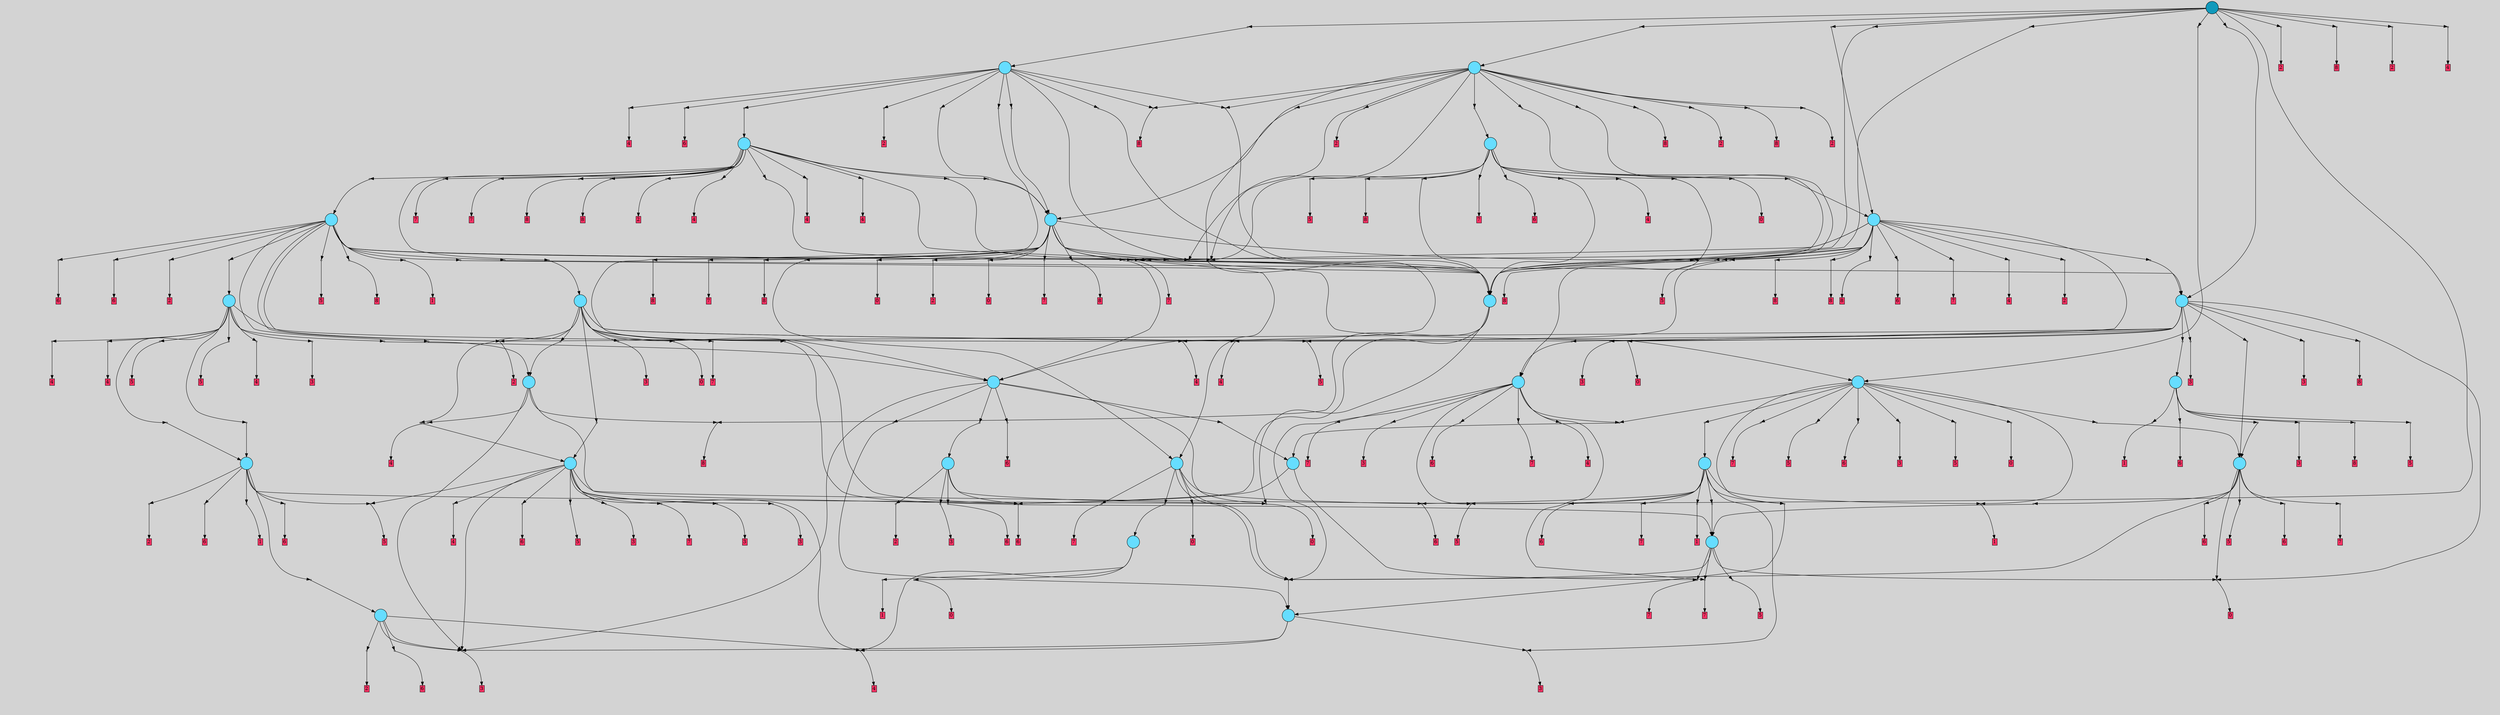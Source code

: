 // File exported with GEGELATI v1.3.1
// On the 2024-07-09 15:54:34
// With the MARL::MarlTPGGraphDotExporter
digraph{
	graph[pad = "0.212, 0.055" bgcolor = lightgray]
	node[shape=circle style = filled label = ""]
		T0 [fillcolor="#66ddff"]
		T6 [fillcolor="#66ddff"]
		T8 [fillcolor="#66ddff"]
		T15 [fillcolor="#66ddff"]
		T20 [fillcolor="#66ddff"]
		T59 [fillcolor="#66ddff"]
		T96 [fillcolor="#66ddff"]
		T248 [fillcolor="#66ddff"]
		T355 [fillcolor="#66ddff"]
		T425 [fillcolor="#66ddff"]
		T531 [fillcolor="#66ddff"]
		T646 [fillcolor="#66ddff"]
		T812 [fillcolor="#66ddff"]
		T862 [fillcolor="#66ddff"]
		T983 [fillcolor="#66ddff"]
		T1107 [fillcolor="#66ddff"]
		T1118 [fillcolor="#66ddff"]
		T1148 [fillcolor="#66ddff"]
		T1339 [fillcolor="#66ddff"]
		T1538 [fillcolor="#66ddff"]
		T2433 [fillcolor="#66ddff"]
		T2463 [fillcolor="#66ddff"]
		T2560 [fillcolor="#66ddff"]
		T2910 [fillcolor="#66ddff"]
		T3289 [fillcolor="#66ddff"]
		T4169 [fillcolor="#66ddff"]
		T4476 [fillcolor="#66ddff"]
		T4740 [fillcolor="#1199bb"]
		P52054 [fillcolor="#cccccc" shape=point] //
		I52054 [shape=box style=invis label="0|3&4|2#1|4&#92;n"]
		P52054 -> I52054[style=invis]
		A34014 [fillcolor="#ff3366" shape=box margin=0.03 width=0 height=0 label="0"]
		T0 -> P52054 -> A34014
		P52055 [fillcolor="#cccccc" shape=point] //
		I52055 [shape=box style=invis label="8|0&1|0#2|0&#92;n1|7&4|5#4|2&#92;n5|3&1|1#0|2&#92;n6|2&3|6#3|1&#92;n6|7&2|4#0|4&#92;n8|5&1|2#2|0&#92;n5|5&4|3#2|2&#92;n1|2&1|1#2|3&#92;n"]
		P52055 -> I52055[style=invis]
		A34015 [fillcolor="#ff3366" shape=box margin=0.03 width=0 height=0 label="1"]
		T0 -> P52055 -> A34015
		P52056 [fillcolor="#cccccc" shape=point] //
		I52056 [shape=box style=invis label="3|0&0|2#3|5&#92;n"]
		P52056 -> I52056[style=invis]
		A34016 [fillcolor="#ff3366" shape=box margin=0.03 width=0 height=0 label="6"]
		T6 -> P52056 -> A34016
		P52057 [fillcolor="#cccccc" shape=point] //
		I52057 [shape=box style=invis label="8|6&2|7#0|7&#92;n6|6&0|5#3|7&#92;n8|6&4|6#1|4&#92;n5|3&0|3#1|5&#92;n0|5&1|5#0|6&#92;n2|1&0|0#3|0&#92;n7|1&3|2#2|2&#92;n7|4&4|0#3|6&#92;n"]
		P52057 -> I52057[style=invis]
		A34017 [fillcolor="#ff3366" shape=box margin=0.03 width=0 height=0 label="7"]
		T6 -> P52057 -> A34017
		P52058 [fillcolor="#cccccc" shape=point] //
		I52058 [shape=box style=invis label="2|1&4|5#0|0&#92;n2|6&4|1#2|2&#92;n2|2&0|6#3|0&#92;n4|5&3|1#0|6&#92;n6|4&2|2#0|7&#92;n6|2&4|5#0|7&#92;n3|6&0|6#4|4&#92;n"]
		P52058 -> I52058[style=invis]
		A34018 [fillcolor="#ff3366" shape=box margin=0.03 width=0 height=0 label="8"]
		T8 -> P52058 -> A34018
		P52059 [fillcolor="#cccccc" shape=point] //
		I52059 [shape=box style=invis label="4|1&4|2#0|6&#92;n1|6&2|3#4|0&#92;n7|5&4|0#2|7&#92;n"]
		P52059 -> I52059[style=invis]
		A34019 [fillcolor="#ff3366" shape=box margin=0.03 width=0 height=0 label="0"]
		T8 -> P52059 -> A34019
		P52060 [fillcolor="#cccccc" shape=point] //
		I52060 [shape=box style=invis label="6|7&4|7#4|2&#92;n6|1&3|3#4|2&#92;n4|2&1|7#0|2&#92;n"]
		P52060 -> I52060[style=invis]
		A34020 [fillcolor="#ff3366" shape=box margin=0.03 width=0 height=0 label="4"]
		T0 -> P52060 -> A34020
		T8 -> P52056
		P52061 [fillcolor="#cccccc" shape=point] //
		I52061 [shape=box style=invis label="4|1&1|6#3|3&#92;n5|6&4|7#1|2&#92;n6|4&1|4#3|7&#92;n3|4&0|5#0|1&#92;n7|5&3|6#1|3&#92;n0|6&0|4#0|7&#92;n2|6&0|6#0|5&#92;n5|0&2|4#1|1&#92;n7|2&3|4#1|4&#92;n"]
		P52061 -> I52061[style=invis]
		A34021 [fillcolor="#ff3366" shape=box margin=0.03 width=0 height=0 label="2"]
		T15 -> P52061 -> A34021
		P52062 [fillcolor="#cccccc" shape=point] //
		I52062 [shape=box style=invis label="3|7&4|5#2|7&#92;n1|1&0|6#0|3&#92;n8|6&0|4#4|4&#92;n"]
		P52062 -> I52062[style=invis]
		A34022 [fillcolor="#ff3366" shape=box margin=0.03 width=0 height=0 label="3"]
		T15 -> P52062 -> A34022
		T15 -> P52062
		T15 -> P52060
		P52063 [fillcolor="#cccccc" shape=point] //
		I52063 [shape=box style=invis label="1|0&0|2#3|5&#92;n"]
		P52063 -> I52063[style=invis]
		A34023 [fillcolor="#ff3366" shape=box margin=0.03 width=0 height=0 label="6"]
		T15 -> P52063 -> A34023
		T20 -> P52058
		T20 -> P52056
		P52064 [fillcolor="#cccccc" shape=point] //
		I52064 [shape=box style=invis label="5|1&3|3#4|2&#92;n6|7&4|7#4|2&#92;n"]
		P52064 -> I52064[style=invis]
		A34024 [fillcolor="#ff3366" shape=box margin=0.03 width=0 height=0 label="4"]
		T20 -> P52064 -> A34024
		T20 -> P52062
		T59 -> P52059
		T59 -> P52056
		P52065 [fillcolor="#cccccc" shape=point] //
		I52065 [shape=box style=invis label="3|6&1|1#3|0&#92;n"]
		P52065 -> I52065[style=invis]
		A34025 [fillcolor="#ff3366" shape=box margin=0.03 width=0 height=0 label="2"]
		T59 -> P52065 -> A34025
		P52066 [fillcolor="#cccccc" shape=point] //
		I52066 [shape=box style=invis label="8|5&1|1#1|1&#92;n8|6&0|6#4|4&#92;n1|1&0|6#0|3&#92;n"]
		P52066 -> I52066[style=invis]
		A34026 [fillcolor="#ff3366" shape=box margin=0.03 width=0 height=0 label="3"]
		T59 -> P52066 -> A34026
		P52067 [fillcolor="#cccccc" shape=point] //
		I52067 [shape=box style=invis label="5|0&0|2#3|5&#92;n"]
		P52067 -> I52067[style=invis]
		A34027 [fillcolor="#ff3366" shape=box margin=0.03 width=0 height=0 label="6"]
		T59 -> P52067 -> A34027
		P52068 [fillcolor="#cccccc" shape=point] //
		I52068 [shape=box style=invis label="5|2&2|2#2|2&#92;n7|4&1|3#4|5&#92;n"]
		P52068 -> I52068[style=invis]
		A34028 [fillcolor="#ff3366" shape=box margin=0.03 width=0 height=0 label="3"]
		T96 -> P52068 -> A34028
		T96 -> P52060
		T96 -> P52062
		P52069 [fillcolor="#cccccc" shape=point] //
		I52069 [shape=box style=invis label="5|0&2|3#3|7&#92;n1|1&0|6#0|3&#92;n3|7&4|5#2|7&#92;n8|6&0|4#4|4&#92;n"]
		P52069 -> I52069[style=invis]
		T248 -> P52069 -> T96
		P52070 [fillcolor="#cccccc" shape=point] //
		I52070 [shape=box style=invis label="4|7&0|5#2|4&#92;n3|0&4|4#2|3&#92;n7|6&2|4#1|0&#92;n7|4&3|2#0|0&#92;n7|1&3|0#0|4&#92;n1|2&2|3#2|0&#92;n"]
		P52070 -> I52070[style=invis]
		T248 -> P52070 -> T59
		P52071 [fillcolor="#cccccc" shape=point] //
		I52071 [shape=box style=invis label="4|1&1|6#3|3&#92;n5|6&3|4#1|2&#92;n3|4&0|5#0|1&#92;n7|5&3|6#1|3&#92;n7|2&3|4#1|4&#92;n2|6&0|6#0|5&#92;n3|6&1|4#2|6&#92;n0|6&0|4#0|7&#92;n5|0&2|4#1|1&#92;n"]
		P52071 -> I52071[style=invis]
		T248 -> P52071 -> T6
		T248 -> P52059
		P52072 [fillcolor="#cccccc" shape=point] //
		I52072 [shape=box style=invis label="7|0&1|6#4|2&#92;n3|7&1|0#1|2&#92;n3|3&0|0#0|4&#92;n0|3&1|4#2|7&#92;n8|6&0|4#2|0&#92;n"]
		P52072 -> I52072[style=invis]
		A34029 [fillcolor="#ff3366" shape=box margin=0.03 width=0 height=0 label="6"]
		T248 -> P52072 -> A34029
		T248 -> P52062
		P52073 [fillcolor="#cccccc" shape=point] //
		I52073 [shape=box style=invis label="2|4&1|2#3|2&#92;n3|0&2|7#3|5&#92;n"]
		P52073 -> I52073[style=invis]
		A34030 [fillcolor="#ff3366" shape=box margin=0.03 width=0 height=0 label="6"]
		T355 -> P52073 -> A34030
		P52074 [fillcolor="#cccccc" shape=point] //
		I52074 [shape=box style=invis label="7|0&2|1#3|1&#92;n3|0&0|2#3|5&#92;n"]
		P52074 -> I52074[style=invis]
		A34031 [fillcolor="#ff3366" shape=box margin=0.03 width=0 height=0 label="2"]
		T355 -> P52074 -> A34031
		P52075 [fillcolor="#cccccc" shape=point] //
		I52075 [shape=box style=invis label="3|2&0|6#4|5&#92;n0|0&0|5#4|7&#92;n3|7&0|2#3|1&#92;n6|7&3|3#2|4&#92;n"]
		P52075 -> I52075[style=invis]
		A34032 [fillcolor="#ff3366" shape=box margin=0.03 width=0 height=0 label="6"]
		T355 -> P52075 -> A34032
		P52076 [fillcolor="#cccccc" shape=point] //
		I52076 [shape=box style=invis label="0|0&2|1#0|2&#92;n4|7&4|0#0|5&#92;n3|4&3|1#4|4&#92;n3|2&1|1#4|3&#92;n4|3&1|6#4|6&#92;n8|1&3|1#2|1&#92;n"]
		P52076 -> I52076[style=invis]
		T355 -> P52076 -> T15
		T355 -> P52059
		P52077 [fillcolor="#cccccc" shape=point] //
		I52077 [shape=box style=invis label="4|3&1|6#4|6&#92;n0|0&2|6#0|2&#92;n8|1&0|3#0|1&#92;n4|7&4|0#0|5&#92;n3|4&3|1#4|4&#92;n0|0&3|3#2|5&#92;n8|1&4|1#2|1&#92;n"]
		P52077 -> I52077[style=invis]
		A34033 [fillcolor="#ff3366" shape=box margin=0.03 width=0 height=0 label="5"]
		T355 -> P52077 -> A34033
		P52078 [fillcolor="#cccccc" shape=point] //
		I52078 [shape=box style=invis label="7|4&4|7#0|0&#92;n3|7&4|5#3|3&#92;n4|2&3|0#4|4&#92;n0|6&1|6#3|2&#92;n2|0&1|6#3|1&#92;n6|5&2|1#2|1&#92;n"]
		P52078 -> I52078[style=invis]
		A34034 [fillcolor="#ff3366" shape=box margin=0.03 width=0 height=0 label="1"]
		T355 -> P52078 -> A34034
		P52079 [fillcolor="#cccccc" shape=point] //
		I52079 [shape=box style=invis label="4|0&0|2#3|5&#92;n5|6&0|1#3|2&#92;n"]
		P52079 -> I52079[style=invis]
		A34035 [fillcolor="#ff3366" shape=box margin=0.03 width=0 height=0 label="6"]
		T425 -> P52079 -> A34035
		P52080 [fillcolor="#cccccc" shape=point] //
		I52080 [shape=box style=invis label="4|6&1|1#3|3&#92;n3|1&2|6#0|5&#92;n1|6&2|5#2|0&#92;n8|0&0|4#0|4&#92;n1|3&0|6#2|3&#92;n"]
		P52080 -> I52080[style=invis]
		A34036 [fillcolor="#ff3366" shape=box margin=0.03 width=0 height=0 label="3"]
		T425 -> P52080 -> A34036
		P52081 [fillcolor="#cccccc" shape=point] //
		I52081 [shape=box style=invis label="7|1&1|6#2|7&#92;n8|6&2|7#1|3&#92;n0|3&3|2#4|4&#92;n7|4&4|6#1|0&#92;n5|2&2|2#1|3&#92;n1|0&2|1#2|1&#92;n"]
		P52081 -> I52081[style=invis]
		A34037 [fillcolor="#ff3366" shape=box margin=0.03 width=0 height=0 label="5"]
		T425 -> P52081 -> A34037
		P52082 [fillcolor="#cccccc" shape=point] //
		I52082 [shape=box style=invis label="6|1&3|3#1|1&#92;n6|5&2|5#4|7&#92;n5|5&3|6#1|2&#92;n4|0&3|0#1|2&#92;n3|3&2|4#3|7&#92;n3|5&1|4#2|6&#92;n"]
		P52082 -> I52082[style=invis]
		A34038 [fillcolor="#ff3366" shape=box margin=0.03 width=0 height=0 label="7"]
		T425 -> P52082 -> A34038
		P52083 [fillcolor="#cccccc" shape=point] //
		I52083 [shape=box style=invis label="3|2&4|5#1|0&#92;n"]
		P52083 -> I52083[style=invis]
		A34039 [fillcolor="#ff3366" shape=box margin=0.03 width=0 height=0 label="4"]
		T425 -> P52083 -> A34039
		P52084 [fillcolor="#cccccc" shape=point] //
		I52084 [shape=box style=invis label="4|1&1|6#3|3&#92;n5|6&3|7#1|2&#92;n6|4&1|4#3|7&#92;n3|4&0|5#0|1&#92;n7|2&3|6#1|3&#92;n7|2&3|4#1|4&#92;n1|1&2|2#0|4&#92;n5|0&2|4#1|1&#92;n0|6&0|4#0|7&#92;n2|6&0|6#0|5&#92;n"]
		P52084 -> I52084[style=invis]
		T425 -> P52084 -> T6
		P52085 [fillcolor="#cccccc" shape=point] //
		I52085 [shape=box style=invis label="1|0&3|1#2|4&#92;n0|5&1|5#1|6&#92;n5|3&0|3#1|2&#92;n8|6&2|7#0|7&#92;n6|1&0|0#3|0&#92;n6|6&0|5#3|7&#92;n7|4&4|0#3|6&#92;n"]
		P52085 -> I52085[style=invis]
		A34040 [fillcolor="#ff3366" shape=box margin=0.03 width=0 height=0 label="7"]
		T425 -> P52085 -> A34040
		P52086 [fillcolor="#cccccc" shape=point] //
		I52086 [shape=box style=invis label="7|4&4|0#3|6&#92;n5|6&4|6#1|4&#92;n4|2&1|5#3|2&#92;n8|6&2|7#0|2&#92;n0|3&0|0#3|7&#92;n5|0&3|1#0|4&#92;n6|1&3|2#2|2&#92;n6|5&1|5#0|4&#92;n6|2&4|2#2|6&#92;n"]
		P52086 -> I52086[style=invis]
		A34041 [fillcolor="#ff3366" shape=box margin=0.03 width=0 height=0 label="7"]
		T425 -> P52086 -> A34041
		P52087 [fillcolor="#cccccc" shape=point] //
		I52087 [shape=box style=invis label="2|0&2|5#4|3&#92;n0|5&0|0#1|5&#92;n"]
		P52087 -> I52087[style=invis]
		T425 -> P52087 -> T96
		T531 -> P52077
		T531 -> P52062
		P52088 [fillcolor="#cccccc" shape=point] //
		I52088 [shape=box style=invis label="6|0&2|7#3|2&#92;n7|1&2|0#0|7&#92;n3|5&3|6#1|2&#92;n2|7&0|5#1|4&#92;n"]
		P52088 -> I52088[style=invis]
		A34042 [fillcolor="#ff3366" shape=box margin=0.03 width=0 height=0 label="6"]
		T531 -> P52088 -> A34042
		P52089 [fillcolor="#cccccc" shape=point] //
		I52089 [shape=box style=invis label="4|3&1|6#4|6&#92;n8|1&2|5#1|6&#92;n0|0&2|6#0|2&#92;n8|1&0|3#0|1&#92;n4|7&4|0#0|5&#92;n0|0&3|3#2|5&#92;n3|4&3|1#4|4&#92;n"]
		P52089 -> I52089[style=invis]
		A34043 [fillcolor="#ff3366" shape=box margin=0.03 width=0 height=0 label="5"]
		T531 -> P52089 -> A34043
		P52090 [fillcolor="#cccccc" shape=point] //
		I52090 [shape=box style=invis label="4|6&1|1#3|3&#92;n5|4&0|0#0|2&#92;n8|0&0|4#0|1&#92;n1|3&0|6#2|3&#92;n1|6&2|5#2|0&#92;n"]
		P52090 -> I52090[style=invis]
		A34044 [fillcolor="#ff3366" shape=box margin=0.03 width=0 height=0 label="3"]
		T531 -> P52090 -> A34044
		P52091 [fillcolor="#cccccc" shape=point] //
		I52091 [shape=box style=invis label="1|5&2|1#2|1&#92;n5|3&1|1#3|1&#92;n4|6&4|5#3|2&#92;n5|3&0|3#1|6&#92;n6|7&0|5#1|7&#92;n8|6&0|7#0|7&#92;n7|0&0|1#2|1&#92;n7|1&3|2#2|2&#92;n7|4&4|0#3|6&#92;n"]
		P52091 -> I52091[style=invis]
		A34045 [fillcolor="#ff3366" shape=box margin=0.03 width=0 height=0 label="7"]
		T531 -> P52091 -> A34045
		P52092 [fillcolor="#cccccc" shape=point] //
		I52092 [shape=box style=invis label="4|0&1|7#4|1&#92;n5|2&2|2#3|3&#92;n"]
		P52092 -> I52092[style=invis]
		A34046 [fillcolor="#ff3366" shape=box margin=0.03 width=0 height=0 label="3"]
		T531 -> P52092 -> A34046
		P52093 [fillcolor="#cccccc" shape=point] //
		I52093 [shape=box style=invis label="7|0&4|7#4|7&#92;n"]
		P52093 -> I52093[style=invis]
		A34047 [fillcolor="#ff3366" shape=box margin=0.03 width=0 height=0 label="3"]
		T531 -> P52093 -> A34047
		T531 -> P52081
		T531 -> P52060
		P52094 [fillcolor="#cccccc" shape=point] //
		I52094 [shape=box style=invis label="4|1&0|5#4|4&#92;n7|7&0|3#2|7&#92;n6|4&4|7#1|4&#92;n2|2&0|2#2|1&#92;n7|0&2|6#4|4&#92;n0|0&2|2#0|6&#92;n2|2&0|7#1|5&#92;n7|7&0|6#0|3&#92;n"]
		P52094 -> I52094[style=invis]
		A34048 [fillcolor="#ff3366" shape=box margin=0.03 width=0 height=0 label="4"]
		T531 -> P52094 -> A34048
		P52095 [fillcolor="#cccccc" shape=point] //
		I52095 [shape=box style=invis label="5|2&2|2#1|3&#92;n8|6&2|7#1|3&#92;n0|3&3|2#4|5&#92;n7|4&4|6#1|0&#92;n7|1&1|6#2|7&#92;n1|0&2|1#2|1&#92;n"]
		P52095 -> I52095[style=invis]
		A34049 [fillcolor="#ff3366" shape=box margin=0.03 width=0 height=0 label="5"]
		T646 -> P52095 -> A34049
		T646 -> P52085
		T646 -> P52087
		P52096 [fillcolor="#cccccc" shape=point] //
		I52096 [shape=box style=invis label="7|3&1|2#3|5&#92;n5|7&2|5#3|2&#92;n7|0&0|3#0|6&#92;n"]
		P52096 -> I52096[style=invis]
		A34050 [fillcolor="#ff3366" shape=box margin=0.03 width=0 height=0 label="0"]
		T646 -> P52096 -> A34050
		T646 -> P52057
		T812 -> P52087
		T812 -> P52096
		P52097 [fillcolor="#cccccc" shape=point] //
		I52097 [shape=box style=invis label="6|2&1|2#3|2&#92;n1|3&2|1#3|2&#92;n3|0&0|2#2|3&#92;n1|0&2|4#0|1&#92;n1|4&2|3#1|2&#92;n4|5&2|2#1|0&#92;n6|7&2|4#4|2&#92;n"]
		P52097 -> I52097[style=invis]
		A34051 [fillcolor="#ff3366" shape=box margin=0.03 width=0 height=0 label="5"]
		T812 -> P52097 -> A34051
		P52098 [fillcolor="#cccccc" shape=point] //
		I52098 [shape=box style=invis label="3|0&1|2#3|5&#92;n"]
		P52098 -> I52098[style=invis]
		A34052 [fillcolor="#ff3366" shape=box margin=0.03 width=0 height=0 label="6"]
		T812 -> P52098 -> A34052
		P52099 [fillcolor="#cccccc" shape=point] //
		I52099 [shape=box style=invis label="5|6&2|4#4|2&#92;n0|0&2|1#0|3&#92;n0|3&1|3#4|5&#92;n7|6&1|7#2|7&#92;n3|6&2|6#3|1&#92;n5|4&0|5#4|6&#92;n0|1&2|4#1|0&#92;n"]
		P52099 -> I52099[style=invis]
		A34053 [fillcolor="#ff3366" shape=box margin=0.03 width=0 height=0 label="7"]
		T812 -> P52099 -> A34053
		P52100 [fillcolor="#cccccc" shape=point] //
		I52100 [shape=box style=invis label="8|0&1|7#1|7&#92;n6|1&0|0#3|4&#92;n"]
		P52100 -> I52100[style=invis]
		T812 -> P52100 -> T646
		P52101 [fillcolor="#cccccc" shape=point] //
		I52101 [shape=box style=invis label="0|5&1|7#2|7&#92;n0|1&0|4#3|7&#92;n8|3&1|1#2|5&#92;n0|0&3|0#3|2&#92;n3|1&0|5#1|6&#92;n"]
		P52101 -> I52101[style=invis]
		A34054 [fillcolor="#ff3366" shape=box margin=0.03 width=0 height=0 label="6"]
		T812 -> P52101 -> A34054
		P52102 [fillcolor="#cccccc" shape=point] //
		I52102 [shape=box style=invis label="5|0&4|4#1|5&#92;n7|0&0|4#4|7&#92;n7|5&1|2#1|2&#92;n8|3&0|7#0|3&#92;n1|1&3|5#3|0&#92;n6|2&3|2#3|6&#92;n8|5&2|1#4|1&#92;n"]
		P52102 -> I52102[style=invis]
		A34055 [fillcolor="#ff3366" shape=box margin=0.03 width=0 height=0 label="5"]
		T862 -> P52102 -> A34055
		P52103 [fillcolor="#cccccc" shape=point] //
		I52103 [shape=box style=invis label="2|0&2|5#2|1&#92;n4|3&2|0#2|3&#92;n6|5&3|6#2|3&#92;n"]
		P52103 -> I52103[style=invis]
		A34056 [fillcolor="#ff3366" shape=box margin=0.03 width=0 height=0 label="4"]
		T862 -> P52103 -> A34056
		P52104 [fillcolor="#cccccc" shape=point] //
		I52104 [shape=box style=invis label="7|7&2|4#4|2&#92;n1|7&2|1#1|0&#92;n8|3&0|7#0|2&#92;n5|6&1|6#3|4&#92;n8|0&4|6#3|2&#92;n2|7&4|4#2|3&#92;n3|1&3|2#4|7&#92;n0|6&0|7#0|6&#92;n7|2&1|4#0|7&#92;n6|2&1|3#3|2&#92;n"]
		P52104 -> I52104[style=invis]
		T862 -> P52104 -> T355
		P52105 [fillcolor="#cccccc" shape=point] //
		I52105 [shape=box style=invis label="3|7&4|5#2|2&#92;n1|4&4|0#0|7&#92;n5|0&3|6#3|3&#92;n"]
		P52105 -> I52105[style=invis]
		A34057 [fillcolor="#ff3366" shape=box margin=0.03 width=0 height=0 label="3"]
		T862 -> P52105 -> A34057
		P52106 [fillcolor="#cccccc" shape=point] //
		I52106 [shape=box style=invis label="8|3&0|4#0|5&#92;n2|6&0|3#4|3&#92;n5|0&1|2#3|3&#92;n8|5&1|0#4|7&#92;n1|3&0|5#4|7&#92;n5|6&4|0#2|5&#92;n"]
		P52106 -> I52106[style=invis]
		T862 -> P52106 -> T248
		P52107 [fillcolor="#cccccc" shape=point] //
		I52107 [shape=box style=invis label="1|2&3|4#3|2&#92;n6|3&1|1#1|7&#92;n5|4&3|2#4|7&#92;n2|7&1|0#2|5&#92;n8|5&0|7#3|4&#92;n2|0&1|5#0|7&#92;n0|6&4|3#1|6&#92;n"]
		P52107 -> I52107[style=invis]
		A34058 [fillcolor="#ff3366" shape=box margin=0.03 width=0 height=0 label="4"]
		T862 -> P52107 -> A34058
		P52108 [fillcolor="#cccccc" shape=point] //
		I52108 [shape=box style=invis label="5|3&4|0#1|3&#92;n6|1&1|5#4|2&#92;n3|6&0|3#4|0&#92;n1|0&1|7#4|4&#92;n"]
		P52108 -> I52108[style=invis]
		A34059 [fillcolor="#ff3366" shape=box margin=0.03 width=0 height=0 label="4"]
		T862 -> P52108 -> A34059
		P52109 [fillcolor="#cccccc" shape=point] //
		I52109 [shape=box style=invis label="6|0&3|5#0|7&#92;n8|1&4|5#2|0&#92;n"]
		P52109 -> I52109[style=invis]
		A34060 [fillcolor="#ff3366" shape=box margin=0.03 width=0 height=0 label="4"]
		T862 -> P52109 -> A34060
		P52110 [fillcolor="#cccccc" shape=point] //
		I52110 [shape=box style=invis label="7|7&2|4#4|2&#92;n1|7&2|1#1|0&#92;n8|3&0|7#0|2&#92;n6|2&3|4#1|6&#92;n8|0&4|6#3|2&#92;n6|2&1|3#3|2&#92;n5|6&1|6#3|4&#92;n3|1&3|1#4|7&#92;n0|6&0|1#0|6&#92;n2|7&4|4#2|3&#92;n"]
		P52110 -> I52110[style=invis]
		T862 -> P52110 -> T355
		P52111 [fillcolor="#cccccc" shape=point] //
		I52111 [shape=box style=invis label="4|3&1|6#4|6&#92;n7|2&2|7#0|4&#92;n0|0&2|6#0|2&#92;n0|0&3|3#2|5&#92;n4|7&4|0#2|5&#92;n8|1&0|3#0|1&#92;n8|1&4|1#2|1&#92;n"]
		P52111 -> I52111[style=invis]
		A34061 [fillcolor="#ff3366" shape=box margin=0.03 width=0 height=0 label="5"]
		T862 -> P52111 -> A34061
		P52112 [fillcolor="#cccccc" shape=point] //
		I52112 [shape=box style=invis label="4|0&0|5#4|6&#92;n3|3&2|4#3|7&#92;n5|5&3|6#1|2&#92;n4|0&3|0#1|2&#92;n6|5&2|5#4|7&#92;n3|5&1|4#2|6&#92;n"]
		P52112 -> I52112[style=invis]
		A34062 [fillcolor="#ff3366" shape=box margin=0.03 width=0 height=0 label="7"]
		T983 -> P52112 -> A34062
		P52113 [fillcolor="#cccccc" shape=point] //
		I52113 [shape=box style=invis label="2|4&3|6#4|7&#92;n4|0&2|4#0|0&#92;n"]
		P52113 -> I52113[style=invis]
		A34063 [fillcolor="#ff3366" shape=box margin=0.03 width=0 height=0 label="1"]
		T983 -> P52113 -> A34063
		T983 -> P52081
		T983 -> P52068
		P52114 [fillcolor="#cccccc" shape=point] //
		I52114 [shape=box style=invis label="8|0&0|1#2|5&#92;n"]
		P52114 -> I52114[style=invis]
		A34064 [fillcolor="#ff3366" shape=box margin=0.03 width=0 height=0 label="6"]
		T983 -> P52114 -> A34064
		P52115 [fillcolor="#cccccc" shape=point] //
		I52115 [shape=box style=invis label="0|4&3|0#1|2&#92;n8|1&0|7#3|1&#92;n6|0&2|4#0|4&#92;n4|3&0|6#4|0&#92;n5|5&1|0#2|2&#92;n6|2&0|0#3|1&#92;n8|5&1|2#2|3&#92;n1|3&4|5#4|3&#92;n"]
		P52115 -> I52115[style=invis]
		A34065 [fillcolor="#ff3366" shape=box margin=0.03 width=0 height=0 label="1"]
		T983 -> P52115 -> A34065
		P52116 [fillcolor="#cccccc" shape=point] //
		I52116 [shape=box style=invis label="0|5&1|0#1|5&#92;n2|0&2|5#4|3&#92;n"]
		P52116 -> I52116[style=invis]
		T983 -> P52116 -> T96
		P52117 [fillcolor="#cccccc" shape=point] //
		I52117 [shape=box style=invis label="8|0&4|1#3|7&#92;n"]
		P52117 -> I52117[style=invis]
		T983 -> P52117 -> T646
		P52118 [fillcolor="#cccccc" shape=point] //
		I52118 [shape=box style=invis label="8|0&0|7#2|5&#92;n"]
		P52118 -> I52118[style=invis]
		A34066 [fillcolor="#ff3366" shape=box margin=0.03 width=0 height=0 label="6"]
		T983 -> P52118 -> A34066
		P52119 [fillcolor="#cccccc" shape=point] //
		I52119 [shape=box style=invis label="4|0&0|5#4|6&#92;n3|3&2|4#3|7&#92;n3|5&1|4#2|6&#92;n4|0&4|0#1|2&#92;n5|5&3|6#1|2&#92;n3|4&3|7#2|4&#92;n"]
		P52119 -> I52119[style=invis]
		A34067 [fillcolor="#ff3366" shape=box margin=0.03 width=0 height=0 label="7"]
		T1107 -> P52119 -> A34067
		T1107 -> P52113
		P52120 [fillcolor="#cccccc" shape=point] //
		I52120 [shape=box style=invis label="8|6&2|7#1|3&#92;n0|3&3|2#4|4&#92;n5|2&2|2#1|3&#92;n7|4&4|6#4|0&#92;n1|0&2|1#2|1&#92;n"]
		P52120 -> I52120[style=invis]
		A34068 [fillcolor="#ff3366" shape=box margin=0.03 width=0 height=0 label="5"]
		T1107 -> P52120 -> A34068
		P52121 [fillcolor="#cccccc" shape=point] //
		I52121 [shape=box style=invis label="8|7&2|2#4|2&#92;n8|0&0|1#2|5&#92;n"]
		P52121 -> I52121[style=invis]
		A34069 [fillcolor="#ff3366" shape=box margin=0.03 width=0 height=0 label="6"]
		T1107 -> P52121 -> A34069
		P52122 [fillcolor="#cccccc" shape=point] //
		I52122 [shape=box style=invis label="1|7&2|5#1|1&#92;n3|7&1|4#4|2&#92;n7|0&1|4#3|1&#92;n7|7&1|6#4|2&#92;n5|1&3|7#4|3&#92;n3|3&0|0#0|4&#92;n4|3&0|6#1|6&#92;n"]
		P52122 -> I52122[style=invis]
		T1107 -> P52122 -> T983
		P52123 [fillcolor="#cccccc" shape=point] //
		I52123 [shape=box style=invis label="8|1&4|1#2|1&#92;n0|0&2|6#0|2&#92;n4|3&1|6#4|6&#92;n3|4&3|1#4|4&#92;n1|1&3|6#0|4&#92;n0|0&3|3#2|6&#92;n8|1&2|3#0|1&#92;n"]
		P52123 -> I52123[style=invis]
		A34070 [fillcolor="#ff3366" shape=box margin=0.03 width=0 height=0 label="5"]
		T1107 -> P52123 -> A34070
		T1107 -> P52116
		P52124 [fillcolor="#cccccc" shape=point] //
		I52124 [shape=box style=invis label="1|0&3|1#2|4&#92;n6|1&0|0#3|0&#92;n8|6&2|7#0|7&#92;n5|3&2|3#1|2&#92;n6|6&0|5#3|7&#92;n7|4&4|0#3|6&#92;n"]
		P52124 -> I52124[style=invis]
		A34071 [fillcolor="#ff3366" shape=box margin=0.03 width=0 height=0 label="0"]
		T1107 -> P52124 -> A34071
		P52125 [fillcolor="#cccccc" shape=point] //
		I52125 [shape=box style=invis label="1|1&3|7#2|4&#92;n8|0&4|6#3|2&#92;n6|2&1|3#3|2&#92;n5|3&1|6#3|4&#92;n1|7&2|1#1|0&#92;n0|6&0|7#0|6&#92;n3|1&3|2#4|7&#92;n2|7&4|4#2|3&#92;n7|2&1|4#0|7&#92;n8|3&0|7#0|2&#92;n"]
		P52125 -> I52125[style=invis]
		T1107 -> P52125 -> T812
		T1107 -> P52084
		P52126 [fillcolor="#cccccc" shape=point] //
		I52126 [shape=box style=invis label="7|0&2|6#3|3&#92;n3|1&1|2#4|6&#92;n4|5&4|0#2|6&#92;n5|4&2|0#4|3&#92;n5|2&2|2#2|4&#92;n"]
		P52126 -> I52126[style=invis]
		A34072 [fillcolor="#ff3366" shape=box margin=0.03 width=0 height=0 label="3"]
		T1107 -> P52126 -> A34072
		P52127 [fillcolor="#cccccc" shape=point] //
		I52127 [shape=box style=invis label="6|0&4|6#2|5&#92;n3|3&2|4#1|7&#92;n7|1&3|6#0|4&#92;n7|3&2|3#4|3&#92;n7|3&4|1#0|2&#92;n"]
		P52127 -> I52127[style=invis]
		A34073 [fillcolor="#ff3366" shape=box margin=0.03 width=0 height=0 label="3"]
		T1118 -> P52127 -> A34073
		P52128 [fillcolor="#cccccc" shape=point] //
		I52128 [shape=box style=invis label="2|2&2|6#4|7&#92;n4|7&2|4#1|5&#92;n6|0&3|1#2|4&#92;n6|4&0|6#2|2&#92;n"]
		P52128 -> I52128[style=invis]
		A34074 [fillcolor="#ff3366" shape=box margin=0.03 width=0 height=0 label="8"]
		T1118 -> P52128 -> A34074
		P52129 [fillcolor="#cccccc" shape=point] //
		I52129 [shape=box style=invis label="0|0&4|3#2|1&#92;n3|6&2|4#3|0&#92;n5|4&3|3#1|5&#92;n"]
		P52129 -> I52129[style=invis]
		T1118 -> P52129 -> T812
		P52130 [fillcolor="#cccccc" shape=point] //
		I52130 [shape=box style=invis label="2|0&3|1#4|6&#92;n0|6&0|3#0|1&#92;n0|0&2|6#0|4&#92;n4|7&4|0#0|5&#92;n0|0&3|3#2|4&#92;n"]
		P52130 -> I52130[style=invis]
		A34075 [fillcolor="#ff3366" shape=box margin=0.03 width=0 height=0 label="5"]
		T1118 -> P52130 -> A34075
		P52131 [fillcolor="#cccccc" shape=point] //
		I52131 [shape=box style=invis label="6|2&0|0#2|2&#92;n3|1&2|1#1|0&#92;n"]
		P52131 -> I52131[style=invis]
		A34076 [fillcolor="#ff3366" shape=box margin=0.03 width=0 height=0 label="1"]
		T1118 -> P52131 -> A34076
		P52132 [fillcolor="#cccccc" shape=point] //
		I52132 [shape=box style=invis label="3|0&3|2#4|5&#92;n4|2&0|7#0|6&#92;n"]
		P52132 -> I52132[style=invis]
		A34077 [fillcolor="#ff3366" shape=box margin=0.03 width=0 height=0 label="6"]
		T1118 -> P52132 -> A34077
		P52133 [fillcolor="#cccccc" shape=point] //
		I52133 [shape=box style=invis label="8|1&1|5#4|6&#92;n3|2&3|4#0|3&#92;n1|0&0|0#1|3&#92;n"]
		P52133 -> I52133[style=invis]
		T1148 -> P52133 -> T0
		P52134 [fillcolor="#cccccc" shape=point] //
		I52134 [shape=box style=invis label="8|6&2|7#0|3&#92;n2|0&3|2#2|4&#92;n0|5&0|6#3|2&#92;n2|3&0|0#3|0&#92;n7|4&4|0#3|6&#92;n6|6&2|0#3|7&#92;n6|2&2|1#3|7&#92;n"]
		P52134 -> I52134[style=invis]
		A34078 [fillcolor="#ff3366" shape=box margin=0.03 width=0 height=0 label="7"]
		T1148 -> P52134 -> A34078
		T1148 -> P52087
		P52135 [fillcolor="#cccccc" shape=point] //
		I52135 [shape=box style=invis label="3|0&4|0#1|5&#92;n"]
		P52135 -> I52135[style=invis]
		A34079 [fillcolor="#ff3366" shape=box margin=0.03 width=0 height=0 label="0"]
		T1148 -> P52135 -> A34079
		T1148 -> P52087
		T1148 -> P52114
		P52136 [fillcolor="#cccccc" shape=point] //
		I52136 [shape=box style=invis label="8|1&2|1#2|1&#92;n0|2&3|3#2|5&#92;n0|2&3|5#1|3&#92;n4|0&0|7#4|6&#92;n4|1&3|5#2|4&#92;n2|0&0|4#4|2&#92;n7|0&1|0#2|7&#92;n"]
		P52136 -> I52136[style=invis]
		T1339 -> P52136 -> T531
		P52137 [fillcolor="#cccccc" shape=point] //
		I52137 [shape=box style=invis label="3|7&0|4#2|4&#92;n1|0&3|0#2|7&#92;n8|2&1|0#1|6&#92;n"]
		P52137 -> I52137[style=invis]
		T1339 -> P52137 -> T20
		P52138 [fillcolor="#cccccc" shape=point] //
		I52138 [shape=box style=invis label="6|6&4|2#2|5&#92;n8|4&0|7#2|5&#92;n8|0&0|6#2|4&#92;n"]
		P52138 -> I52138[style=invis]
		A34080 [fillcolor="#ff3366" shape=box margin=0.03 width=0 height=0 label="3"]
		T1339 -> P52138 -> A34080
		P52139 [fillcolor="#cccccc" shape=point] //
		I52139 [shape=box style=invis label="2|6&0|1#3|5&#92;n6|5&1|1#3|1&#92;n7|0&4|6#1|2&#92;n7|2&2|7#0|4&#92;n0|2&0|2#4|6&#92;n7|5&0|7#0|0&#92;n4|6&4|5#0|5&#92;n"]
		P52139 -> I52139[style=invis]
		A34081 [fillcolor="#ff3366" shape=box margin=0.03 width=0 height=0 label="4"]
		T1339 -> P52139 -> A34081
		T1339 -> P52056
		P52140 [fillcolor="#cccccc" shape=point] //
		I52140 [shape=box style=invis label="2|0&2|1#3|6&#92;n"]
		P52140 -> I52140[style=invis]
		A34082 [fillcolor="#ff3366" shape=box margin=0.03 width=0 height=0 label="0"]
		T1339 -> P52140 -> A34082
		P52141 [fillcolor="#cccccc" shape=point] //
		I52141 [shape=box style=invis label="0|0&3|3#2|5&#92;n0|0&2|6#0|2&#92;n8|6&0|3#0|1&#92;n4|7&4|0#0|5&#92;n4|3&4|6#4|6&#92;n6|5&2|5#3|5&#92;n"]
		P52141 -> I52141[style=invis]
		A34083 [fillcolor="#ff3366" shape=box margin=0.03 width=0 height=0 label="5"]
		T1339 -> P52141 -> A34083
		P52142 [fillcolor="#cccccc" shape=point] //
		I52142 [shape=box style=invis label="6|1&0|0#3|0&#92;n5|3&0|3#1|2&#92;n8|6&2|7#0|7&#92;n1|0&3|1#2|4&#92;n6|6&0|5#3|7&#92;n1|4&4|0#3|6&#92;n1|0&4|0#2|5&#92;n"]
		P52142 -> I52142[style=invis]
		A34084 [fillcolor="#ff3366" shape=box margin=0.03 width=0 height=0 label="7"]
		T1339 -> P52142 -> A34084
		P52143 [fillcolor="#cccccc" shape=point] //
		I52143 [shape=box style=invis label="8|0&4|1#1|7&#92;n"]
		P52143 -> I52143[style=invis]
		T1339 -> P52143 -> T646
		P52144 [fillcolor="#cccccc" shape=point] //
		I52144 [shape=box style=invis label="3|6&2|4#3|0&#92;n8|0&0|6#3|7&#92;n"]
		P52144 -> I52144[style=invis]
		A34085 [fillcolor="#ff3366" shape=box margin=0.03 width=0 height=0 label="2"]
		T1339 -> P52144 -> A34085
		P52145 [fillcolor="#cccccc" shape=point] //
		I52145 [shape=box style=invis label="0|2&3|3#2|5&#92;n8|1&2|1#2|1&#92;n0|2&3|5#1|3&#92;n7|7&2|6#3|7&#92;n4|0&0|7#4|6&#92;n4|1&3|5#2|4&#92;n7|0&1|0#2|5&#92;n"]
		P52145 -> I52145[style=invis]
		T1339 -> P52145 -> T531
		P52146 [fillcolor="#cccccc" shape=point] //
		I52146 [shape=box style=invis label="8|4&0|7#2|5&#92;n6|6&4|2#2|4&#92;n8|0&0|6#2|4&#92;n"]
		P52146 -> I52146[style=invis]
		A34086 [fillcolor="#ff3366" shape=box margin=0.03 width=0 height=0 label="3"]
		T1538 -> P52146 -> A34086
		T1538 -> P52139
		P52147 [fillcolor="#cccccc" shape=point] //
		I52147 [shape=box style=invis label="6|2&1|3#3|2&#92;n8|0&4|6#3|2&#92;n1|1&3|7#2|7&#92;n5|3&1|6#3|4&#92;n1|7&2|1#1|0&#92;n2|7&4|4#2|3&#92;n3|1&3|2#4|7&#92;n0|6&2|7#0|6&#92;n7|2&1|4#0|7&#92;n8|3&0|7#0|2&#92;n"]
		P52147 -> I52147[style=invis]
		T1538 -> P52147 -> T812
		P52148 [fillcolor="#cccccc" shape=point] //
		I52148 [shape=box style=invis label="0|7&2|4#4|7&#92;n3|0&3|4#4|2&#92;n5|2&4|3#1|5&#92;n6|6&4|0#2|6&#92;n"]
		P52148 -> I52148[style=invis]
		A34087 [fillcolor="#ff3366" shape=box margin=0.03 width=0 height=0 label="0"]
		T1538 -> P52148 -> A34087
		T1538 -> P52144
		T1538 -> P52141
		P52149 [fillcolor="#cccccc" shape=point] //
		I52149 [shape=box style=invis label="5|5&4|3#2|4&#92;n1|0&3|2#3|2&#92;n"]
		P52149 -> I52149[style=invis]
		A34088 [fillcolor="#ff3366" shape=box margin=0.03 width=0 height=0 label="3"]
		T1538 -> P52149 -> A34088
		T1538 -> P52096
		P52150 [fillcolor="#cccccc" shape=point] //
		I52150 [shape=box style=invis label="8|1&0|4#4|4&#92;n3|7&4|5#2|7&#92;n"]
		P52150 -> I52150[style=invis]
		A34089 [fillcolor="#ff3366" shape=box margin=0.03 width=0 height=0 label="3"]
		T1538 -> P52150 -> A34089
		P52151 [fillcolor="#cccccc" shape=point] //
		I52151 [shape=box style=invis label="6|2&2|3#0|5&#92;n7|0&0|2#0|5&#92;n"]
		P52151 -> I52151[style=invis]
		A34090 [fillcolor="#ff3366" shape=box margin=0.03 width=0 height=0 label="8"]
		T1538 -> P52151 -> A34090
		P52152 [fillcolor="#cccccc" shape=point] //
		I52152 [shape=box style=invis label="3|5&4|7#2|0&#92;n2|0&3|7#3|2&#92;n"]
		P52152 -> I52152[style=invis]
		T1538 -> P52152 -> T1118
		P52153 [fillcolor="#cccccc" shape=point] //
		I52153 [shape=box style=invis label="7|4&2|7#3|5&#92;n4|6&3|5#0|2&#92;n0|7&2|0#2|0&#92;n6|5&0|3#4|3&#92;n3|2&1|0#4|3&#92;n0|0&0|7#2|0&#92;n1|2&3|3#1|3&#92;n0|7&1|1#2|2&#92;n"]
		P52153 -> I52153[style=invis]
		A34091 [fillcolor="#ff3366" shape=box margin=0.03 width=0 height=0 label="7"]
		T2433 -> P52153 -> A34091
		P52154 [fillcolor="#cccccc" shape=point] //
		I52154 [shape=box style=invis label="1|1&3|7#2|4&#92;n5|0&4|3#0|4&#92;n8|0&4|6#3|2&#92;n6|4&1|3#3|2&#92;n5|3&1|1#3|4&#92;n1|7&2|1#1|0&#92;n3|1&3|2#4|7&#92;n0|6&0|7#0|6&#92;n8|3&0|7#0|2&#92;n7|2&1|4#0|7&#92;n"]
		P52154 -> I52154[style=invis]
		T2433 -> P52154 -> T1148
		P52155 [fillcolor="#cccccc" shape=point] //
		I52155 [shape=box style=invis label="4|7&4|5#4|6&#92;n3|2&4|5#0|4&#92;n8|5&2|2#0|6&#92;n3|5&4|3#2|4&#92;n6|6&2|2#0|1&#92;n6|0&2|0#4|7&#92;n0|4&0|3#3|5&#92;n1|6&0|5#4|2&#92;n"]
		P52155 -> I52155[style=invis]
		A34092 [fillcolor="#ff3366" shape=box margin=0.03 width=0 height=0 label="8"]
		T2433 -> P52155 -> A34092
		P52156 [fillcolor="#cccccc" shape=point] //
		I52156 [shape=box style=invis label="7|7&1|0#1|6&#92;n4|3&1|5#2|0&#92;n"]
		P52156 -> I52156[style=invis]
		T2433 -> P52156 -> T8
		P52157 [fillcolor="#cccccc" shape=point] //
		I52157 [shape=box style=invis label="4|5&1|1#0|1&#92;n7|0&1|1#0|0&#92;n2|2&3|4#1|1&#92;n2|5&2|7#3|2&#92;n"]
		P52157 -> I52157[style=invis]
		A34093 [fillcolor="#ff3366" shape=box margin=0.03 width=0 height=0 label="7"]
		T2433 -> P52157 -> A34093
		P52158 [fillcolor="#cccccc" shape=point] //
		I52158 [shape=box style=invis label="4|7&2|5#2|5&#92;n2|0&2|2#4|5&#92;n3|2&0|1#4|2&#92;n5|4&1|6#2|3&#92;n6|6&3|7#4|3&#92;n"]
		P52158 -> I52158[style=invis]
		T2433 -> P52158 -> T248
		P52159 [fillcolor="#cccccc" shape=point] //
		I52159 [shape=box style=invis label="6|3&4|1#2|7&#92;n3|5&0|4#3|7&#92;n5|6&4|6#4|1&#92;n2|5&4|7#4|7&#92;n1|0&3|4#2|0&#92;n"]
		P52159 -> I52159[style=invis]
		A34094 [fillcolor="#ff3366" shape=box margin=0.03 width=0 height=0 label="8"]
		T2433 -> P52159 -> A34094
		P52160 [fillcolor="#cccccc" shape=point] //
		I52160 [shape=box style=invis label="3|0&3|2#1|7&#92;n7|7&1|2#3|3&#92;n"]
		P52160 -> I52160[style=invis]
		A34095 [fillcolor="#ff3366" shape=box margin=0.03 width=0 height=0 label="0"]
		T2433 -> P52160 -> A34095
		P52161 [fillcolor="#cccccc" shape=point] //
		I52161 [shape=box style=invis label="8|6&2|4#3|4&#92;n8|0&0|6#3|7&#92;n"]
		P52161 -> I52161[style=invis]
		A34096 [fillcolor="#ff3366" shape=box margin=0.03 width=0 height=0 label="2"]
		T2433 -> P52161 -> A34096
		P52162 [fillcolor="#cccccc" shape=point] //
		I52162 [shape=box style=invis label="0|0&4|2#3|0&#92;n2|3&0|6#2|7&#92;n6|6&4|2#3|2&#92;n1|1&1|3#4|2&#92;n8|5&1|5#0|2&#92;n6|5&1|1#2|3&#92;n5|3&3|3#0|5&#92;n1|7&2|2#0|6&#92;n6|1&4|1#0|6&#92;n"]
		P52162 -> I52162[style=invis]
		A34097 [fillcolor="#ff3366" shape=box margin=0.03 width=0 height=0 label="0"]
		T2433 -> P52162 -> A34097
		P52163 [fillcolor="#cccccc" shape=point] //
		I52163 [shape=box style=invis label="1|4&2|7#3|5&#92;n5|0&1|2#3|3&#92;n0|0&0|7#2|0&#92;n4|6&3|5#0|2&#92;n3|2&1|0#4|3&#92;n5|2&2|0#3|7&#92;n1|2&3|3#1|7&#92;n0|7&2|0#2|0&#92;n"]
		P52163 -> I52163[style=invis]
		A34098 [fillcolor="#ff3366" shape=box margin=0.03 width=0 height=0 label="7"]
		T2433 -> P52163 -> A34098
		P52164 [fillcolor="#cccccc" shape=point] //
		I52164 [shape=box style=invis label="3|4&1|3#2|3&#92;n8|0&0|4#3|3&#92;n8|1&0|0#1|4&#92;n3|1&3|1#4|5&#92;n"]
		P52164 -> I52164[style=invis]
		T2433 -> P52164 -> T8
		P52165 [fillcolor="#cccccc" shape=point] //
		I52165 [shape=box style=invis label="6|0&2|2#1|7&#92;n5|6&1|6#1|2&#92;n6|2&4|5#0|7&#92;n8|1&4|0#2|6&#92;n2|2&2|4#4|4&#92;n0|7&2|7#3|7&#92;n3|6&0|6#4|4&#92;n2|6&4|1#2|2&#92;n3|6&4|5#0|0&#92;n8|5&0|1#0|6&#92;n"]
		P52165 -> I52165[style=invis]
		A34099 [fillcolor="#ff3366" shape=box margin=0.03 width=0 height=0 label="8"]
		T2433 -> P52165 -> A34099
		P52166 [fillcolor="#cccccc" shape=point] //
		I52166 [shape=box style=invis label="2|5&4|7#1|7&#92;n6|3&4|1#2|7&#92;n5|6&4|6#4|1&#92;n1|0&3|4#2|1&#92;n3|5&0|4#3|7&#92;n1|1&2|3#2|4&#92;n"]
		P52166 -> I52166[style=invis]
		A34100 [fillcolor="#ff3366" shape=box margin=0.03 width=0 height=0 label="8"]
		T2433 -> P52166 -> A34100
		P52167 [fillcolor="#cccccc" shape=point] //
		I52167 [shape=box style=invis label="0|2&3|4#1|3&#92;n2|0&4|4#4|2&#92;n0|2&3|3#2|5&#92;n0|5&0|6#4|1&#92;n7|0&1|0#2|7&#92;n"]
		P52167 -> I52167[style=invis]
		A34101 [fillcolor="#ff3366" shape=box margin=0.03 width=0 height=0 label="5"]
		T2463 -> P52167 -> A34101
		P52168 [fillcolor="#cccccc" shape=point] //
		I52168 [shape=box style=invis label="1|1&3|7#2|4&#92;n5|0&4|3#0|3&#92;n8|0&4|6#3|2&#92;n6|4&1|3#3|2&#92;n1|7&2|1#1|0&#92;n5|3&1|6#3|4&#92;n3|1&3|2#4|7&#92;n0|6&0|7#0|6&#92;n7|2&1|4#0|7&#92;n"]
		P52168 -> I52168[style=invis]
		T2463 -> P52168 -> T1148
		P52169 [fillcolor="#cccccc" shape=point] //
		I52169 [shape=box style=invis label="6|0&2|2#1|7&#92;n5|6&1|6#1|2&#92;n8|5&0|1#0|6&#92;n8|2&4|0#2|6&#92;n2|2&2|4#4|4&#92;n8|2&4|6#1|5&#92;n0|7&2|7#1|7&#92;n3|6&0|6#4|4&#92;n3|6&4|5#0|0&#92;n6|2&4|5#0|7&#92;n"]
		P52169 -> I52169[style=invis]
		A34102 [fillcolor="#ff3366" shape=box margin=0.03 width=0 height=0 label="8"]
		T2463 -> P52169 -> A34102
		P52170 [fillcolor="#cccccc" shape=point] //
		I52170 [shape=box style=invis label="4|5&1|1#0|1&#92;n1|7&2|2#3|1&#92;n1|0&4|4#0|0&#92;n3|0&1|7#2|4&#92;n7|1&2|2#4|7&#92;n4|1&3|7#0|2&#92;n"]
		P52170 -> I52170[style=invis]
		T2463 -> P52170 -> T1538
		P52171 [fillcolor="#cccccc" shape=point] //
		I52171 [shape=box style=invis label="6|2&2|3#0|7&#92;n8|0&0|2#0|5&#92;n"]
		P52171 -> I52171[style=invis]
		A34103 [fillcolor="#ff3366" shape=box margin=0.03 width=0 height=0 label="8"]
		T2463 -> P52171 -> A34103
		P52172 [fillcolor="#cccccc" shape=point] //
		I52172 [shape=box style=invis label="6|4&4|0#2|0&#92;n6|4&3|0#4|6&#92;n8|0&3|1#0|6&#92;n5|1&4|2#4|4&#92;n7|3&4|7#0|7&#92;n"]
		P52172 -> I52172[style=invis]
		T2463 -> P52172 -> T8
		P52173 [fillcolor="#cccccc" shape=point] //
		I52173 [shape=box style=invis label="3|1&0|3#0|1&#92;n2|0&2|7#4|1&#92;n1|4&3|3#4|4&#92;n4|7&4|0#0|5&#92;n0|0&2|6#0|2&#92;n0|0&3|3#2|7&#92;n"]
		P52173 -> I52173[style=invis]
		T2463 -> P52173 -> T425
		P52174 [fillcolor="#cccccc" shape=point] //
		I52174 [shape=box style=invis label="5|4&1|6#2|3&#92;n2|0&2|2#4|5&#92;n0|6&0|0#4|0&#92;n5|4&4|6#2|5&#92;n6|6&3|7#4|3&#92;n"]
		P52174 -> I52174[style=invis]
		T2463 -> P52174 -> T248
		P52175 [fillcolor="#cccccc" shape=point] //
		I52175 [shape=box style=invis label="6|0&2|2#1|7&#92;n5|6&1|6#1|2&#92;n6|2&4|5#0|7&#92;n3|6&0|6#4|4&#92;n2|2&2|4#4|4&#92;n0|7&2|7#3|7&#92;n8|2&4|0#2|6&#92;n3|6&4|5#0|0&#92;n2|6&4|1#2|2&#92;n8|5&0|7#0|6&#92;n"]
		P52175 -> I52175[style=invis]
		A34104 [fillcolor="#ff3366" shape=box margin=0.03 width=0 height=0 label="8"]
		T2463 -> P52175 -> A34104
		P52176 [fillcolor="#cccccc" shape=point] //
		I52176 [shape=box style=invis label="6|3&2|3#4|0&#92;n3|0&4|6#4|2&#92;n5|4&4|4#4|6&#92;n5|4&1|4#3|0&#92;n0|7&2|0#4|4&#92;n0|0&0|4#2|5&#92;n5|1&1|5#1|4&#92;n5|6&3|6#3|0&#92;n"]
		P52176 -> I52176[style=invis]
		A34105 [fillcolor="#ff3366" shape=box margin=0.03 width=0 height=0 label="6"]
		T2463 -> P52176 -> A34105
		P52177 [fillcolor="#cccccc" shape=point] //
		I52177 [shape=box style=invis label="8|7&0|7#1|3&#92;n8|7&0|6#0|7&#92;n5|6&0|2#0|5&#92;n1|0&4|3#0|0&#92;n5|5&0|2#2|6&#92;n8|4&0|4#3|1&#92;n"]
		P52177 -> I52177[style=invis]
		A34106 [fillcolor="#ff3366" shape=box margin=0.03 width=0 height=0 label="7"]
		T2463 -> P52177 -> A34106
		P52178 [fillcolor="#cccccc" shape=point] //
		I52178 [shape=box style=invis label="8|1&4|4#0|7&#92;n0|2&0|2#4|6&#92;n7|0&4|6#1|2&#92;n6|5&1|1#3|1&#92;n2|6&0|1#3|5&#92;n7|5&0|7#0|0&#92;n4|6&4|5#0|5&#92;n"]
		P52178 -> I52178[style=invis]
		A34107 [fillcolor="#ff3366" shape=box margin=0.03 width=0 height=0 label="4"]
		T2463 -> P52178 -> A34107
		P52179 [fillcolor="#cccccc" shape=point] //
		I52179 [shape=box style=invis label="8|6&2|4#3|3&#92;n8|0&0|6#3|7&#92;n"]
		P52179 -> I52179[style=invis]
		A34108 [fillcolor="#ff3366" shape=box margin=0.03 width=0 height=0 label="2"]
		T2463 -> P52179 -> A34108
		P52180 [fillcolor="#cccccc" shape=point] //
		I52180 [shape=box style=invis label="6|0&2|0#4|5&#92;n8|0&3|5#3|2&#92;n"]
		P52180 -> I52180[style=invis]
		T2463 -> P52180 -> T1107
		T2463 -> P52166
		P52181 [fillcolor="#cccccc" shape=point] //
		I52181 [shape=box style=invis label="4|0&0|7#4|5&#92;n6|0&4|4#4|2&#92;n2|2&3|7#1|2&#92;n0|2&4|3#0|5&#92;n"]
		P52181 -> I52181[style=invis]
		A34109 [fillcolor="#ff3366" shape=box margin=0.03 width=0 height=0 label="5"]
		T2560 -> P52181 -> A34109
		T2560 -> P52168
		P52182 [fillcolor="#cccccc" shape=point] //
		I52182 [shape=box style=invis label="4|5&1|1#0|1&#92;n1|7&2|2#3|1&#92;n1|0&0|4#0|0&#92;n3|0&0|7#2|4&#92;n7|1&2|2#4|7&#92;n4|1&3|7#0|2&#92;n"]
		P52182 -> I52182[style=invis]
		T2560 -> P52182 -> T1538
		P52183 [fillcolor="#cccccc" shape=point] //
		I52183 [shape=box style=invis label="8|0&0|2#0|5&#92;n6|2&2|3#0|5&#92;n"]
		P52183 -> I52183[style=invis]
		A34110 [fillcolor="#ff3366" shape=box margin=0.03 width=0 height=0 label="8"]
		T2560 -> P52183 -> A34110
		P52184 [fillcolor="#cccccc" shape=point] //
		I52184 [shape=box style=invis label="5|0&4|3#3|1&#92;n4|6&1|5#4|6&#92;n3|3&2|6#1|0&#92;n3|3&0|1#1|3&#92;n6|7&2|4#4|3&#92;n"]
		P52184 -> I52184[style=invis]
		A34111 [fillcolor="#ff3366" shape=box margin=0.03 width=0 height=0 label="1"]
		T2560 -> P52184 -> A34111
		T2560 -> P52144
		P52185 [fillcolor="#cccccc" shape=point] //
		I52185 [shape=box style=invis label="8|4&0|5#2|6&#92;n4|0&3|5#4|1&#92;n"]
		P52185 -> I52185[style=invis]
		A34112 [fillcolor="#ff3366" shape=box margin=0.03 width=0 height=0 label="6"]
		T2560 -> P52185 -> A34112
		P52186 [fillcolor="#cccccc" shape=point] //
		I52186 [shape=box style=invis label="6|5&3|1#2|7&#92;n0|0&4|7#2|4&#92;n"]
		P52186 -> I52186[style=invis]
		T2560 -> P52186 -> T20
		T2560 -> P52180
		P52187 [fillcolor="#cccccc" shape=point] //
		I52187 [shape=box style=invis label="2|0&0|0#1|4&#92;n8|5&4|3#2|7&#92;n3|3&3|4#1|5&#92;n8|0&3|1#2|3&#92;n"]
		P52187 -> I52187[style=invis]
		T2560 -> P52187 -> T8
		T2560 -> P52144
		P52188 [fillcolor="#cccccc" shape=point] //
		I52188 [shape=box style=invis label="3|4&1|3#2|3&#92;n8|1&0|0#1|4&#92;n8|0&0|4#3|3&#92;n"]
		P52188 -> I52188[style=invis]
		T2560 -> P52188 -> T8
		P52189 [fillcolor="#cccccc" shape=point] //
		I52189 [shape=box style=invis label="4|0&2|5#4|3&#92;n"]
		P52189 -> I52189[style=invis]
		A34113 [fillcolor="#ff3366" shape=box margin=0.03 width=0 height=0 label="6"]
		T2560 -> P52189 -> A34113
		P52190 [fillcolor="#cccccc" shape=point] //
		I52190 [shape=box style=invis label="0|4&2|5#0|3&#92;n7|0&0|2#3|2&#92;n1|7&4|7#4|2&#92;n3|2&2|7#3|6&#92;n2|4&4|4#3|5&#92;n7|3&0|0#3|6&#92;n2|4&2|4#2|0&#92;n0|5&1|5#1|6&#92;n"]
		P52190 -> I52190[style=invis]
		A34114 [fillcolor="#ff3366" shape=box margin=0.03 width=0 height=0 label="2"]
		T2560 -> P52190 -> A34114
		P52191 [fillcolor="#cccccc" shape=point] //
		I52191 [shape=box style=invis label="2|0&0|6#0|2&#92;n6|0&1|5#3|1&#92;n1|6&0|1#4|3&#92;n1|6&1|7#3|4&#92;n2|5&3|7#0|2&#92;n3|6&1|5#0|5&#92;n7|1&0|7#4|3&#92;n"]
		P52191 -> I52191[style=invis]
		T2560 -> P52191 -> T862
		P52192 [fillcolor="#cccccc" shape=point] //
		I52192 [shape=box style=invis label="6|4&1|3#3|2&#92;n5|0&4|0#0|4&#92;n8|0&4|6#3|2&#92;n1|1&3|7#2|4&#92;n5|3&1|6#3|4&#92;n7|2&1|4#0|7&#92;n0|6&0|7#0|6&#92;n8|7&4|7#4|0&#92;n1|7&2|1#1|0&#92;n8|3&0|7#0|2&#92;n"]
		P52192 -> I52192[style=invis]
		T2910 -> P52192 -> T2463
		P52193 [fillcolor="#cccccc" shape=point] //
		I52193 [shape=box style=invis label="8|1&0|3#0|1&#92;n8|1&4|1#2|3&#92;n0|0&2|6#0|2&#92;n0|0&3|3#2|7&#92;n1|4&3|3#4|4&#92;n"]
		P52193 -> I52193[style=invis]
		T2910 -> P52193 -> T425
		P52194 [fillcolor="#cccccc" shape=point] //
		I52194 [shape=box style=invis label="2|0&4|0#3|7&#92;n8|7&0|2#0|1&#92;n3|2&0|2#2|2&#92;n"]
		P52194 -> I52194[style=invis]
		A34115 [fillcolor="#ff3366" shape=box margin=0.03 width=0 height=0 label="7"]
		T2910 -> P52194 -> A34115
		P52195 [fillcolor="#cccccc" shape=point] //
		I52195 [shape=box style=invis label="7|1&0|0#1|4&#92;n"]
		P52195 -> I52195[style=invis]
		T2910 -> P52195 -> T8
		P52196 [fillcolor="#cccccc" shape=point] //
		I52196 [shape=box style=invis label="5|0&1|3#1|2&#92;n1|3&3|7#3|0&#92;n8|0&0|3#2|5&#92;n3|2&1|2#0|0&#92;n0|1&4|2#1|2&#92;n"]
		P52196 -> I52196[style=invis]
		A34116 [fillcolor="#ff3366" shape=box margin=0.03 width=0 height=0 label="6"]
		T2910 -> P52196 -> A34116
		P52197 [fillcolor="#cccccc" shape=point] //
		I52197 [shape=box style=invis label="1|6&1|1#2|2&#92;n7|0&4|4#2|2&#92;n1|2&1|0#4|6&#92;n"]
		P52197 -> I52197[style=invis]
		T2910 -> P52197 -> T8
		P52198 [fillcolor="#cccccc" shape=point] //
		I52198 [shape=box style=invis label="3|7&3|5#4|4&#92;n2|2&1|7#0|2&#92;n6|1&3|3#4|2&#92;n4|0&3|4#1|5&#92;n"]
		P52198 -> I52198[style=invis]
		A34117 [fillcolor="#ff3366" shape=box margin=0.03 width=0 height=0 label="4"]
		T2910 -> P52198 -> A34117
		T2910 -> P52188
		P52199 [fillcolor="#cccccc" shape=point] //
		I52199 [shape=box style=invis label="5|3&3|3#0|5&#92;n2|3&0|6#2|7&#92;n6|6&4|2#3|2&#92;n1|1&1|3#4|2&#92;n6|0&4|5#2|2&#92;n8|5&1|5#0|2&#92;n6|5&1|1#2|3&#92;n0|0&4|2#3|0&#92;n1|7&2|2#0|6&#92;n6|4&4|1#0|6&#92;n"]
		P52199 -> I52199[style=invis]
		A34118 [fillcolor="#ff3366" shape=box margin=0.03 width=0 height=0 label="0"]
		T2910 -> P52199 -> A34118
		P52200 [fillcolor="#cccccc" shape=point] //
		I52200 [shape=box style=invis label="6|1&2|1#4|0&#92;n8|4&0|6#1|4&#92;n2|4&2|6#1|2&#92;n6|0&4|3#1|4&#92;n5|5&4|4#1|0&#92;n3|5&4|2#1|3&#92;n"]
		P52200 -> I52200[style=invis]
		A34119 [fillcolor="#ff3366" shape=box margin=0.03 width=0 height=0 label="5"]
		T2910 -> P52200 -> A34119
		P52201 [fillcolor="#cccccc" shape=point] //
		I52201 [shape=box style=invis label="0|4&1|0#3|4&#92;n1|3&0|5#1|1&#92;n5|6&1|6#1|2&#92;n2|0&2|7#2|2&#92;n4|5&2|4#1|2&#92;n8|5&0|1#0|6&#92;n0|7&2|7#0|7&#92;n"]
		P52201 -> I52201[style=invis]
		A34120 [fillcolor="#ff3366" shape=box margin=0.03 width=0 height=0 label="8"]
		T2910 -> P52201 -> A34120
		P52202 [fillcolor="#cccccc" shape=point] //
		I52202 [shape=box style=invis label="2|5&4|5#2|0&#92;n2|5&2|7#0|2&#92;n2|2&3|4#1|1&#92;n8|0&3|7#4|4&#92;n5|4&0|0#0|7&#92;n7|5&1|1#0|0&#92;n1|5&1|1#0|1&#92;n3|0&2|3#4|3&#92;n"]
		P52202 -> I52202[style=invis]
		A34121 [fillcolor="#ff3366" shape=box margin=0.03 width=0 height=0 label="7"]
		T3289 -> P52202 -> A34121
		P52203 [fillcolor="#cccccc" shape=point] //
		I52203 [shape=box style=invis label="0|0&4|2#4|0&#92;n2|3&0|6#2|7&#92;n6|2&2|2#1|6&#92;n8|5&1|5#0|2&#92;n6|1&4|1#0|6&#92;n1|1&1|3#4|2&#92;n6|5&1|1#2|3&#92;n6|4&4|4#0|1&#92;n"]
		P52203 -> I52203[style=invis]
		T3289 -> P52203 -> T2560
		P52204 [fillcolor="#cccccc" shape=point] //
		I52204 [shape=box style=invis label="7|0&4|7#4|0&#92;n4|3&1|1#4|7&#92;n6|3&2|4#2|0&#92;n0|4&3|1#3|1&#92;n8|2&0|4#3|3&#92;n"]
		P52204 -> I52204[style=invis]
		T3289 -> P52204 -> T8
		T3289 -> P52188
		P52205 [fillcolor="#cccccc" shape=point] //
		I52205 [shape=box style=invis label="4|1&3|3#2|0&#92;n2|0&4|1#2|6&#92;n8|4&1|5#3|7&#92;n8|5&1|4#2|1&#92;n"]
		P52205 -> I52205[style=invis]
		T3289 -> P52205 -> T1339
		P52206 [fillcolor="#cccccc" shape=point] //
		I52206 [shape=box style=invis label="3|5&3|7#2|0&#92;n1|0&3|2#0|3&#92;n"]
		P52206 -> I52206[style=invis]
		A34122 [fillcolor="#ff3366" shape=box margin=0.03 width=0 height=0 label="7"]
		T3289 -> P52206 -> A34122
		P52207 [fillcolor="#cccccc" shape=point] //
		I52207 [shape=box style=invis label="4|4&1|6#2|4&#92;n7|1&1|7#0|2&#92;n8|2&4|3#4|2&#92;n8|0&3|5#2|0&#92;n8|4&1|7#3|2&#92;n8|2&0|1#3|7&#92;n"]
		P52207 -> I52207[style=invis]
		A34123 [fillcolor="#ff3366" shape=box margin=0.03 width=0 height=0 label="8"]
		T3289 -> P52207 -> A34123
		P52208 [fillcolor="#cccccc" shape=point] //
		I52208 [shape=box style=invis label="7|2&1|0#4|1&#92;n2|6&4|1#2|2&#92;n5|5&4|4#3|1&#92;n2|7&0|7#3|0&#92;n3|6&1|0#2|2&#92;n4|0&3|7#0|5&#92;n0|2&0|4#4|2&#92;n8|5&2|2#2|0&#92;n2|2&0|1#2|4&#92;n"]
		P52208 -> I52208[style=invis]
		A34124 [fillcolor="#ff3366" shape=box margin=0.03 width=0 height=0 label="8"]
		T3289 -> P52208 -> A34124
		P52209 [fillcolor="#cccccc" shape=point] //
		I52209 [shape=box style=invis label="8|0&0|6#3|7&#92;n8|6&2|4#3|3&#92;n3|0&4|6#1|1&#92;n"]
		P52209 -> I52209[style=invis]
		A34125 [fillcolor="#ff3366" shape=box margin=0.03 width=0 height=0 label="2"]
		T3289 -> P52209 -> A34125
		P52210 [fillcolor="#cccccc" shape=point] //
		I52210 [shape=box style=invis label="1|0&2|6#0|7&#92;n0|4&0|2#0|5&#92;n2|6&0|4#4|4&#92;n7|1&2|0#4|2&#92;n4|7&0|3#4|0&#92;n3|3&1|0#0|2&#92;n0|3&0|2#4|1&#92;n0|1&4|4#0|4&#92;n1|7&0|6#2|4&#92;n4|6&4|5#0|0&#92;n"]
		P52210 -> I52210[style=invis]
		A34126 [fillcolor="#ff3366" shape=box margin=0.03 width=0 height=0 label="4"]
		T3289 -> P52210 -> A34126
		P52211 [fillcolor="#cccccc" shape=point] //
		I52211 [shape=box style=invis label="1|7&3|7#2|4&#92;n5|0&4|3#0|3&#92;n6|5&1|7#2|4&#92;n8|0&4|6#3|2&#92;n6|4&1|3#3|2&#92;n3|1&3|2#4|7&#92;n0|6&0|7#0|6&#92;n7|2&1|4#0|7&#92;n"]
		P52211 -> I52211[style=invis]
		T3289 -> P52211 -> T2433
		P52212 [fillcolor="#cccccc" shape=point] //
		I52212 [shape=box style=invis label="5|5&4|1#4|2&#92;n4|7&4|3#4|0&#92;n0|5&4|2#4|2&#92;n1|6&3|3#0|7&#92;n2|2&0|5#1|3&#92;n8|6&1|0#1|6&#92;n1|0&0|4#3|6&#92;n7|6&1|5#3|6&#92;n4|2&2|1#0|2&#92;n"]
		P52212 -> I52212[style=invis]
		A34127 [fillcolor="#ff3366" shape=box margin=0.03 width=0 height=0 label="4"]
		T3289 -> P52212 -> A34127
		T3289 -> P52207
		P52213 [fillcolor="#cccccc" shape=point] //
		I52213 [shape=box style=invis label="2|6&0|1#3|5&#92;n2|1&1|6#0|1&#92;n7|2&2|7#0|4&#92;n7|5&0|7#3|0&#92;n7|2&0|2#4|6&#92;n4|6&2|5#0|5&#92;n0|0&0|6#3|6&#92;n"]
		P52213 -> I52213[style=invis]
		A34128 [fillcolor="#ff3366" shape=box margin=0.03 width=0 height=0 label="4"]
		T3289 -> P52213 -> A34128
		P52214 [fillcolor="#cccccc" shape=point] //
		I52214 [shape=box style=invis label="5|1&3|1#4|5&#92;n3|4&1|3#2|5&#92;n8|1&0|0#1|4&#92;n8|0&0|4#3|3&#92;n4|2&4|7#3|2&#92;n3|7&4|2#1|2&#92;n"]
		P52214 -> I52214[style=invis]
		T3289 -> P52214 -> T8
		P52215 [fillcolor="#cccccc" shape=point] //
		I52215 [shape=box style=invis label="1|7&3|7#2|1&#92;n6|5&1|7#2|4&#92;n5|0&4|3#0|3&#92;n8|1&1|6#2|2&#92;n8|0&4|6#3|2&#92;n6|4&1|3#3|2&#92;n3|1&3|2#4|7&#92;n0|6&0|7#0|6&#92;n"]
		P52215 -> I52215[style=invis]
		T4169 -> P52215 -> T2433
		P52216 [fillcolor="#cccccc" shape=point] //
		I52216 [shape=box style=invis label="4|4&1|4#4|5&#92;n6|2&2|3#0|5&#92;n8|0&1|2#0|5&#92;n3|7&1|5#1|4&#92;n"]
		P52216 -> I52216[style=invis]
		A34129 [fillcolor="#ff3366" shape=box margin=0.03 width=0 height=0 label="8"]
		T4169 -> P52216 -> A34129
		T4169 -> P52188
		P52217 [fillcolor="#cccccc" shape=point] //
		I52217 [shape=box style=invis label="6|1&4|0#0|3&#92;n4|4&1|6#3|1&#92;n"]
		P52217 -> I52217[style=invis]
		T4169 -> P52217 -> T8
		P52218 [fillcolor="#cccccc" shape=point] //
		I52218 [shape=box style=invis label="1|1&1|7#2|6&#92;n8|0&2|4#0|2&#92;n2|0&1|6#3|7&#92;n"]
		P52218 -> I52218[style=invis]
		T4169 -> P52218 -> T2910
		P52219 [fillcolor="#cccccc" shape=point] //
		I52219 [shape=box style=invis label="6|1&2|2#1|3&#92;n4|2&1|0#1|3&#92;n1|7&2|5#3|4&#92;n8|0&0|2#0|5&#92;n"]
		P52219 -> I52219[style=invis]
		A34130 [fillcolor="#ff3366" shape=box margin=0.03 width=0 height=0 label="8"]
		T4169 -> P52219 -> A34130
		P52220 [fillcolor="#cccccc" shape=point] //
		I52220 [shape=box style=invis label="5|4&3|4#0|7&#92;n3|5&1|2#2|7&#92;n2|0&2|2#3|3&#92;n1|7&4|7#3|5&#92;n1|4&0|6#1|1&#92;n0|5&2|6#4|0&#92;n"]
		P52220 -> I52220[style=invis]
		A34131 [fillcolor="#ff3366" shape=box margin=0.03 width=0 height=0 label="2"]
		T4169 -> P52220 -> A34131
		P52221 [fillcolor="#cccccc" shape=point] //
		I52221 [shape=box style=invis label="3|4&1|3#2|2&#92;n8|0&0|4#3|3&#92;n"]
		P52221 -> I52221[style=invis]
		T4169 -> P52221 -> T8
		P52222 [fillcolor="#cccccc" shape=point] //
		I52222 [shape=box style=invis label="8|1&0|0#1|4&#92;n3|4&1|2#2|3&#92;n"]
		P52222 -> I52222[style=invis]
		T4169 -> P52222 -> T8
		P52223 [fillcolor="#cccccc" shape=point] //
		I52223 [shape=box style=invis label="1|1&3|2#1|6&#92;n2|0&4|4#1|0&#92;n"]
		P52223 -> I52223[style=invis]
		A34132 [fillcolor="#ff3366" shape=box margin=0.03 width=0 height=0 label="8"]
		T4169 -> P52223 -> A34132
		P52224 [fillcolor="#cccccc" shape=point] //
		I52224 [shape=box style=invis label="5|4&3|3#2|7&#92;n3|3&4|4#4|4&#92;n1|0&0|6#2|4&#92;n"]
		P52224 -> I52224[style=invis]
		A34133 [fillcolor="#ff3366" shape=box margin=0.03 width=0 height=0 label="2"]
		T4169 -> P52224 -> A34133
		T4169 -> P52164
		P52225 [fillcolor="#cccccc" shape=point] //
		I52225 [shape=box style=invis label="8|7&0|7#0|4&#92;n7|0&0|6#3|7&#92;n"]
		P52225 -> I52225[style=invis]
		A34134 [fillcolor="#ff3366" shape=box margin=0.03 width=0 height=0 label="2"]
		T4169 -> P52225 -> A34134
		T4169 -> P52109
		P52226 [fillcolor="#cccccc" shape=point] //
		I52226 [shape=box style=invis label="5|7&3|7#2|1&#92;n6|5&1|7#2|4&#92;n0|6&0|7#0|6&#92;n8|0&4|6#3|2&#92;n6|4&1|3#3|2&#92;n3|1&3|2#4|7&#92;n8|1&1|6#2|2&#92;n"]
		P52226 -> I52226[style=invis]
		T4476 -> P52226 -> T2433
		P52227 [fillcolor="#cccccc" shape=point] //
		I52227 [shape=box style=invis label="0|6&0|0#4|0&#92;n6|4&1|6#2|3&#92;n2|0&2|2#4|5&#92;n5|4&4|6#2|5&#92;n8|6&3|7#4|3&#92;n"]
		P52227 -> I52227[style=invis]
		T4476 -> P52227 -> T248
		P52228 [fillcolor="#cccccc" shape=point] //
		I52228 [shape=box style=invis label="5|2&0|5#4|3&#92;n3|6&1|1#3|7&#92;n1|0&4|1#1|1&#92;n7|4&2|1#0|7&#92;n7|3&0|6#0|1&#92;n2|4&2|3#3|4&#92;n"]
		P52228 -> I52228[style=invis]
		T4476 -> P52228 -> T8
		T4476 -> P52219
		P52229 [fillcolor="#cccccc" shape=point] //
		I52229 [shape=box style=invis label="1|6&0|2#0|2&#92;n4|7&3|2#4|5&#92;n7|7&3|6#1|4&#92;n7|0&3|6#0|2&#92;n8|6&4|4#3|7&#92;n0|2&0|2#4|4&#92;n"]
		P52229 -> I52229[style=invis]
		A34135 [fillcolor="#ff3366" shape=box margin=0.03 width=0 height=0 label="4"]
		T4476 -> P52229 -> A34135
		T4476 -> P52221
		T4476 -> P52164
		P52230 [fillcolor="#cccccc" shape=point] //
		I52230 [shape=box style=invis label="4|2&2|1#1|5&#92;n0|0&3|2#0|6&#92;n5|5&3|1#0|7&#92;n1|5&2|4#0|6&#92;n8|1&2|3#2|4&#92;n"]
		P52230 -> I52230[style=invis]
		A34136 [fillcolor="#ff3366" shape=box margin=0.03 width=0 height=0 label="6"]
		T4476 -> P52230 -> A34136
		P52231 [fillcolor="#cccccc" shape=point] //
		I52231 [shape=box style=invis label="1|5&0|6#1|1&#92;n2|0&2|2#3|3&#92;n3|5&1|2#2|7&#92;n0|5&2|6#2|4&#92;n8|0&3|5#3|3&#92;n"]
		P52231 -> I52231[style=invis]
		A34137 [fillcolor="#ff3366" shape=box margin=0.03 width=0 height=0 label="2"]
		T4476 -> P52231 -> A34137
		P52232 [fillcolor="#cccccc" shape=point] //
		I52232 [shape=box style=invis label="6|1&1|0#0|2&#92;n6|0&1|4#0|5&#92;n6|6&3|3#3|7&#92;n3|2&2|0#0|1&#92;n"]
		P52232 -> I52232[style=invis]
		T4476 -> P52232 -> T3289
		P52233 [fillcolor="#cccccc" shape=point] //
		I52233 [shape=box style=invis label="8|0&4|6#3|2&#92;n6|4&1|3#3|2&#92;n5|3&1|6#3|4&#92;n3|1&3|2#4|4&#92;n1|7&3|7#2|4&#92;n1|7&0|7#2|3&#92;n7|2&1|4#0|7&#92;n"]
		P52233 -> I52233[style=invis]
		T4476 -> P52233 -> T2433
		P52234 [fillcolor="#cccccc" shape=point] //
		I52234 [shape=box style=invis label="0|3&1|6#3|4&#92;n7|5&0|6#3|5&#92;n3|0&4|3#0|6&#92;n4|7&1|2#1|3&#92;n2|7&3|7#3|7&#92;n"]
		P52234 -> I52234[style=invis]
		T4740 -> P52234 -> T4476
		P52235 [fillcolor="#cccccc" shape=point] //
		I52235 [shape=box style=invis label="1|0&0|1#2|0&#92;n3|1&0|4#0|4&#92;n"]
		P52235 -> I52235[style=invis]
		T4740 -> P52235 -> T8
		P52236 [fillcolor="#cccccc" shape=point] //
		I52236 [shape=box style=invis label="0|7&1|0#1|3&#92;n3|0&4|0#1|6&#92;n"]
		P52236 -> I52236[style=invis]
		T4740 -> P52236 -> T4169
		P52237 [fillcolor="#cccccc" shape=point] //
		I52237 [shape=box style=invis label="4|3&3|2#1|5&#92;n8|5&3|0#0|5&#92;n7|0&2|2#2|5&#92;n5|0&0|4#2|2&#92;n"]
		P52237 -> I52237[style=invis]
		A34138 [fillcolor="#ff3366" shape=box margin=0.03 width=0 height=0 label="2"]
		T4740 -> P52237 -> A34138
		P52238 [fillcolor="#cccccc" shape=point] //
		I52238 [shape=box style=invis label="0|1&2|3#0|4&#92;n7|2&1|1#2|3&#92;n1|7&2|1#1|0&#92;n8|0&4|6#3|2&#92;n4|3&0|7#0|2&#92;n5|3&4|6#3|4&#92;n5|0&4|0#1|4&#92;n0|6&0|7#0|1&#92;n7|2&1|4#0|7&#92;n"]
		P52238 -> I52238[style=invis]
		T4740 -> P52238 -> T2463
		P52239 [fillcolor="#cccccc" shape=point] //
		I52239 [shape=box style=invis label="1|0&0|4#0|0&#92;n1|7&2|2#3|1&#92;n4|5&1|1#0|1&#92;n3|0&0|7#2|4&#92;n7|1&2|7#4|7&#92;n4|1&3|7#0|2&#92;n"]
		P52239 -> I52239[style=invis]
		T4740 -> P52239 -> T1538
		P52240 [fillcolor="#cccccc" shape=point] //
		I52240 [shape=box style=invis label="8|0&3|7#3|2&#92;n1|4&3|7#0|3&#92;n"]
		P52240 -> I52240[style=invis]
		T4740 -> P52240 -> T1107
		P52241 [fillcolor="#cccccc" shape=point] //
		I52241 [shape=box style=invis label="1|3&0|3#3|5&#92;n1|1&3|6#3|2&#92;n3|0&4|3#2|4&#92;n3|3&3|5#2|3&#92;n6|6&2|1#4|5&#92;n6|4&3|7#2|5&#92;n6|0&2|2#0|1&#92;n4|7&3|3#4|6&#92;n5|2&4|5#0|5&#92;n1|6&2|5#4|2&#92;n"]
		P52241 -> I52241[style=invis]
		A34139 [fillcolor="#ff3366" shape=box margin=0.03 width=0 height=0 label="8"]
		T4740 -> P52241 -> A34139
		P52242 [fillcolor="#cccccc" shape=point] //
		I52242 [shape=box style=invis label="0|1&0|7#3|7&#92;n1|4&2|2#4|2&#92;n7|0&2|4#1|1&#92;n"]
		P52242 -> I52242[style=invis]
		A34140 [fillcolor="#ff3366" shape=box margin=0.03 width=0 height=0 label="2"]
		T4740 -> P52242 -> A34140
		P52243 [fillcolor="#cccccc" shape=point] //
		I52243 [shape=box style=invis label="8|1&2|2#0|7&#92;n0|1&1|7#1|3&#92;n3|0&0|4#3|3&#92;n"]
		P52243 -> I52243[style=invis]
		T4740 -> P52243 -> T8
		T4740 -> P52081
		P52244 [fillcolor="#cccccc" shape=point] //
		I52244 [shape=box style=invis label="6|6&2|2#4|5&#92;n8|3&1|7#4|0&#92;n8|4&2|0#0|2&#92;n2|4&1|2#2|1&#92;n2|0&4|3#1|4&#92;n5|5&2|3#2|4&#92;n"]
		P52244 -> I52244[style=invis]
		A34141 [fillcolor="#ff3366" shape=box margin=0.03 width=0 height=0 label="4"]
		T4740 -> P52244 -> A34141
		{ rank= same T4740 }
}
